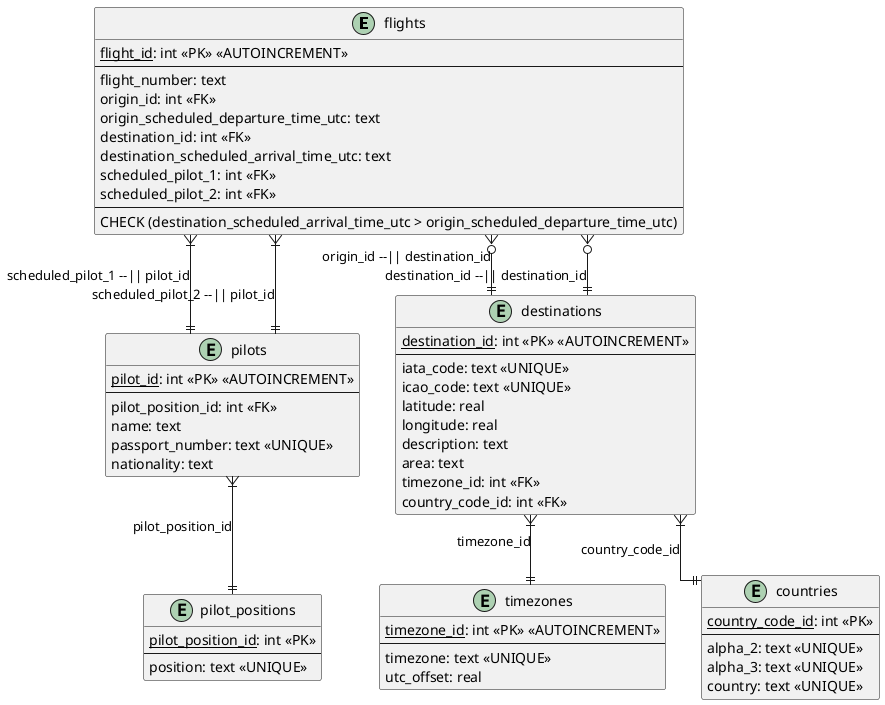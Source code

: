 @startuml
' avoid problems with angled crows feet
skinparam linetype ortho

entity "flights" as f {
    <u>flight_id</u>: int <<PK>> <<AUTOINCREMENT>>
    --
    flight_number: text
    origin_id: int <<FK>>
    origin_scheduled_departure_time_utc: text
    destination_id: int <<FK>>
    destination_scheduled_arrival_time_utc: text
    scheduled_pilot_1: int <<FK>>
    scheduled_pilot_2: int <<FK>>
    --
    CHECK (destination_scheduled_arrival_time_utc > origin_scheduled_departure_time_utc)
}

entity "pilots" as p {
    <u>pilot_id</u>: int <<PK>> <<AUTOINCREMENT>>
    --
    pilot_position_id: int <<FK>>
    name: text
    passport_number: text <<UNIQUE>>
    nationality: text
}

entity "destinations" as d {
    <u>destination_id</u>: int <<PK>> <<AUTOINCREMENT>>
    --
    iata_code: text <<UNIQUE>>
    icao_code: text <<UNIQUE>>
    latitude: real
    longitude: real
    description: text
    area: text
    timezone_id: int <<FK>>
    country_code_id: int <<FK>>
}

entity "pilot_positions" as pp {
    <u>pilot_position_id</u>: int <<PK>>
    --
    position: text <<UNIQUE>>
}

entity "timezones" as tz {
    <u>timezone_id</u>: int <<PK>> <<AUTOINCREMENT>>
    --
    timezone: text <<UNIQUE>>
    utc_offset: real
}

entity "countries" as c {
    <u>country_code_id</u>: int <<PK>>
    --
    alpha_2: text <<UNIQUE>>
    alpha_3: text <<UNIQUE>>
    country: text <<UNIQUE>>
}

f }o--|| d : origin_id --|| destination_id
' note on link
'   FOREIGN KEY: origin_id 
'   REFERENCES destinations.destination_id
' end note

f }o--|| d : destination_id --|| destination_id
' note on link
'   FOREIGN KEY: destination_id 
'   REFERENCES destinations.destination_id
' end note

f }|--|| p : scheduled_pilot_1 --|| pilot_id
' note on link
'   FOREIGN KEY: scheduled_pilot_1 REFERENCES pilots.pilot_id
' end note
f }|--|| p : scheduled_pilot_2 --|| pilot_id
' note on link
'   FOREIGN KEY: scheduled_pilot_2 
'   REFERENCES pilots.pilot_id
' end note

d }|--|| tz : timezone_id
' note on link
'   FOREIGN KEY: timezone_id 
'   REFERENCES timezones.timezone_id
' end note
d }|--|| c : country_code_id
' note on link
'   FOREIGN KEY: country_code_id 
'   REFERENCES countries.country_code_id
' end note

p }|--|| pp : pilot_position_id
' note on link
'   FOREIGN KEY: pilot_position_id 
'   REFERENCES pilot_positions.pilot_position_id
' end note
@enduml